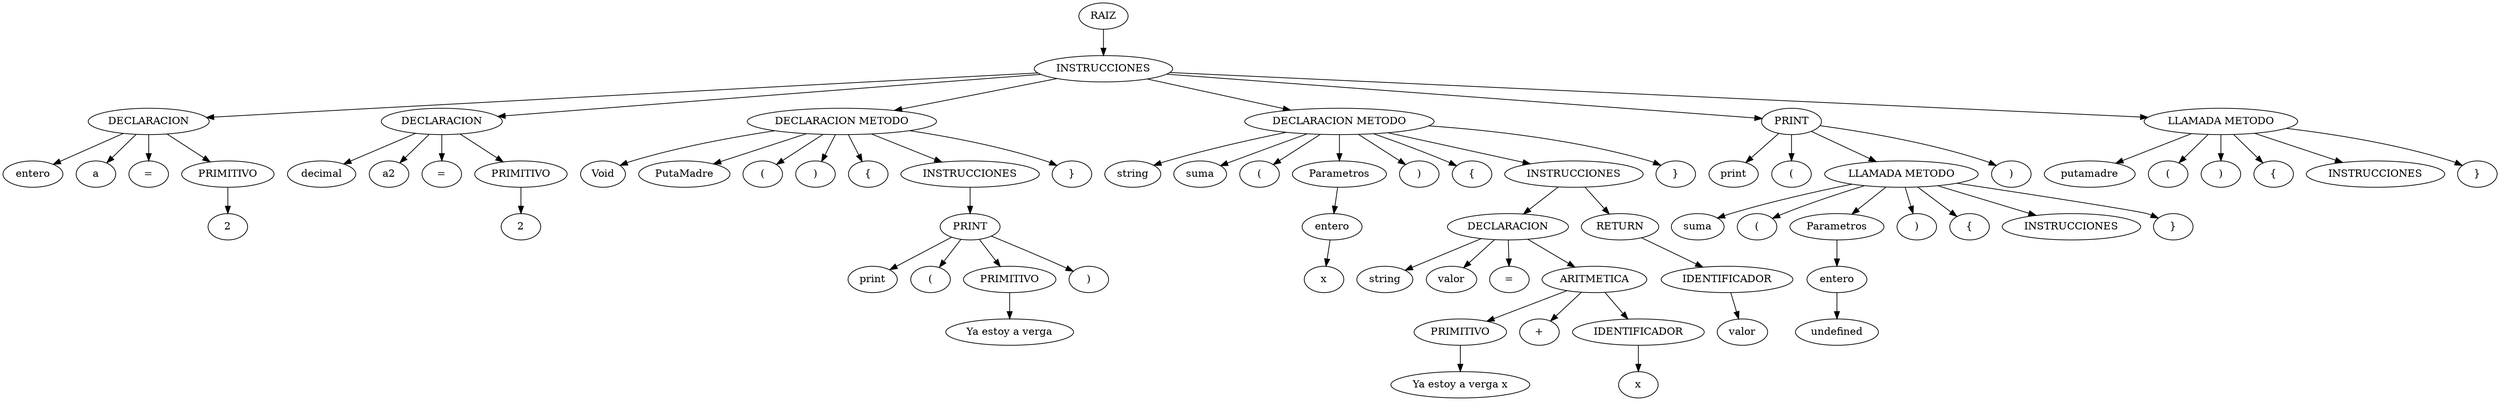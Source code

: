 digraph {
n0[label="RAIZ"];
n1[label="INSTRUCCIONES"];
n0->n1;
n2[label="DECLARACION"];
n1->n2;
n3[label="entero"];
n2->n3;
n4[label="a"];
n2->n4;
n5[label="="];
n2->n5;
n6[label="PRIMITIVO"];
n2->n6;
n7[label="2"];
n6->n7;
n8[label="DECLARACION"];
n1->n8;
n9[label="decimal"];
n8->n9;
n10[label="a2"];
n8->n10;
n11[label="="];
n8->n11;
n12[label="PRIMITIVO"];
n8->n12;
n13[label="2"];
n12->n13;
n14[label="DECLARACION METODO"];
n1->n14;
n15[label="Void"];
n14->n15;
n16[label="PutaMadre"];
n14->n16;
n17[label="("];
n14->n17;
n18[label=")"];
n14->n18;
n19[label="{"];
n14->n19;
n20[label="INSTRUCCIONES"];
n14->n20;
n21[label="PRINT"];
n20->n21;
n22[label="print"];
n21->n22;
n23[label="("];
n21->n23;
n24[label="PRIMITIVO"];
n21->n24;
n25[label="Ya estoy a verga"];
n24->n25;
n26[label=")"];
n21->n26;
n27[label="}"];
n14->n27;
n28[label="DECLARACION METODO"];
n1->n28;
n29[label="string"];
n28->n29;
n30[label="suma"];
n28->n30;
n31[label="("];
n28->n31;
n32[label="Parametros"];
n28->n32;
n33[label="entero"];
n32->n33;
n34[label="x"];
n33->n34;
n35[label=")"];
n28->n35;
n36[label="{"];
n28->n36;
n37[label="INSTRUCCIONES"];
n28->n37;
n38[label="DECLARACION"];
n37->n38;
n39[label="string"];
n38->n39;
n40[label="valor"];
n38->n40;
n41[label="="];
n38->n41;
n42[label="ARITMETICA"];
n38->n42;
n43[label="PRIMITIVO"];
n42->n43;
n44[label="Ya estoy a verga x"];
n43->n44;
n45[label="+"];
n42->n45;
n46[label="IDENTIFICADOR"];
n42->n46;
n47[label="x"];
n46->n47;
n48[label="RETURN"];
n37->n48;
n49[label="IDENTIFICADOR"];
n48->n49;
n50[label="valor"];
n49->n50;
n51[label="}"];
n28->n51;
n52[label="PRINT"];
n1->n52;
n53[label="print"];
n52->n53;
n54[label="("];
n52->n54;
n55[label="LLAMADA METODO"];
n52->n55;
n56[label="suma"];
n55->n56;
n57[label="("];
n55->n57;
n58[label="Parametros"];
n55->n58;
n59[label="entero"];
n58->n59;
n60[label="undefined"];
n59->n60;
n61[label=")"];
n55->n61;
n62[label="{"];
n55->n62;
n63[label="INSTRUCCIONES"];
n55->n63;
n64[label="}"];
n55->n64;
n65[label=")"];
n52->n65;
n66[label="LLAMADA METODO"];
n1->n66;
n67[label="putamadre"];
n66->n67;
n68[label="("];
n66->n68;
n69[label=")"];
n66->n69;
n70[label="{"];
n66->n70;
n71[label="INSTRUCCIONES"];
n66->n71;
n72[label="}"];
n66->n72;
}